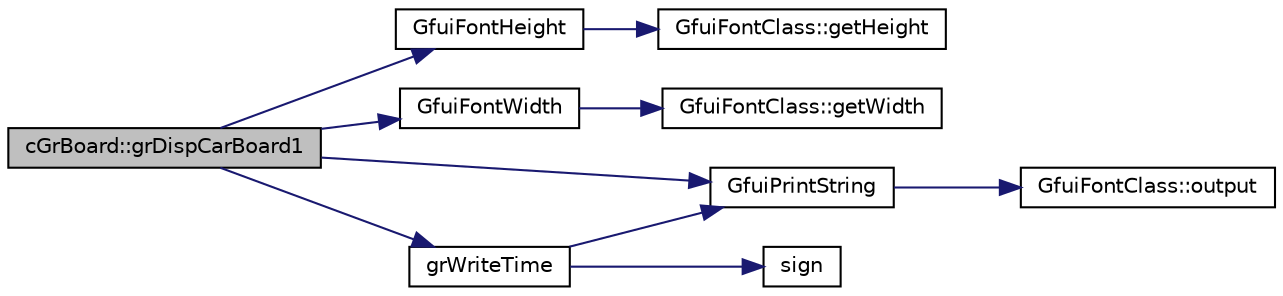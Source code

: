 digraph "cGrBoard::grDispCarBoard1"
{
  edge [fontname="Helvetica",fontsize="10",labelfontname="Helvetica",labelfontsize="10"];
  node [fontname="Helvetica",fontsize="10",shape=record];
  rankdir="LR";
  Node1 [label="cGrBoard::grDispCarBoard1",height=0.2,width=0.4,color="black", fillcolor="grey75", style="filled", fontcolor="black"];
  Node1 -> Node2 [color="midnightblue",fontsize="10",style="solid",fontname="Helvetica"];
  Node2 [label="GfuiFontHeight",height=0.2,width=0.4,color="black", fillcolor="white", style="filled",URL="$guiobject_8cpp.html#a16c9a8131f2fa3e3ccabac1965c8666a"];
  Node2 -> Node3 [color="midnightblue",fontsize="10",style="solid",fontname="Helvetica"];
  Node3 [label="GfuiFontClass::getHeight",height=0.2,width=0.4,color="black", fillcolor="white", style="filled",URL="$class_gfui_font_class.html#af7a8622b16d9d8321fa6bcf5a23352a9"];
  Node1 -> Node4 [color="midnightblue",fontsize="10",style="solid",fontname="Helvetica"];
  Node4 [label="GfuiFontWidth",height=0.2,width=0.4,color="black", fillcolor="white", style="filled",URL="$guiobject_8cpp.html#a2ed095a2e38690deeb352913bac1024f"];
  Node4 -> Node5 [color="midnightblue",fontsize="10",style="solid",fontname="Helvetica"];
  Node5 [label="GfuiFontClass::getWidth",height=0.2,width=0.4,color="black", fillcolor="white", style="filled",URL="$class_gfui_font_class.html#a96fb79e144b166ac018613a77795b7d0"];
  Node1 -> Node6 [color="midnightblue",fontsize="10",style="solid",fontname="Helvetica"];
  Node6 [label="GfuiPrintString",height=0.2,width=0.4,color="black", fillcolor="white", style="filled",URL="$guiobject_8cpp.html#ab226e79d87e26e9dca9107ab57056d4b"];
  Node6 -> Node7 [color="midnightblue",fontsize="10",style="solid",fontname="Helvetica"];
  Node7 [label="GfuiFontClass::output",height=0.2,width=0.4,color="black", fillcolor="white", style="filled",URL="$class_gfui_font_class.html#a91ad2c90518edd347ebed44797b39b11"];
  Node1 -> Node8 [color="midnightblue",fontsize="10",style="solid",fontname="Helvetica"];
  Node8 [label="grWriteTime",height=0.2,width=0.4,color="black", fillcolor="white", style="filled",URL="$grutil_8cpp.html#a986ca3c6164c1e2cbb9f9041aba7afd0"];
  Node8 -> Node9 [color="midnightblue",fontsize="10",style="solid",fontname="Helvetica"];
  Node9 [label="sign",height=0.2,width=0.4,color="black", fillcolor="white", style="filled",URL="$_math_functions_8h.html#a96c13b7e2b0a7c169ee21ca9d5597a2d"];
  Node8 -> Node6 [color="midnightblue",fontsize="10",style="solid",fontname="Helvetica"];
}

